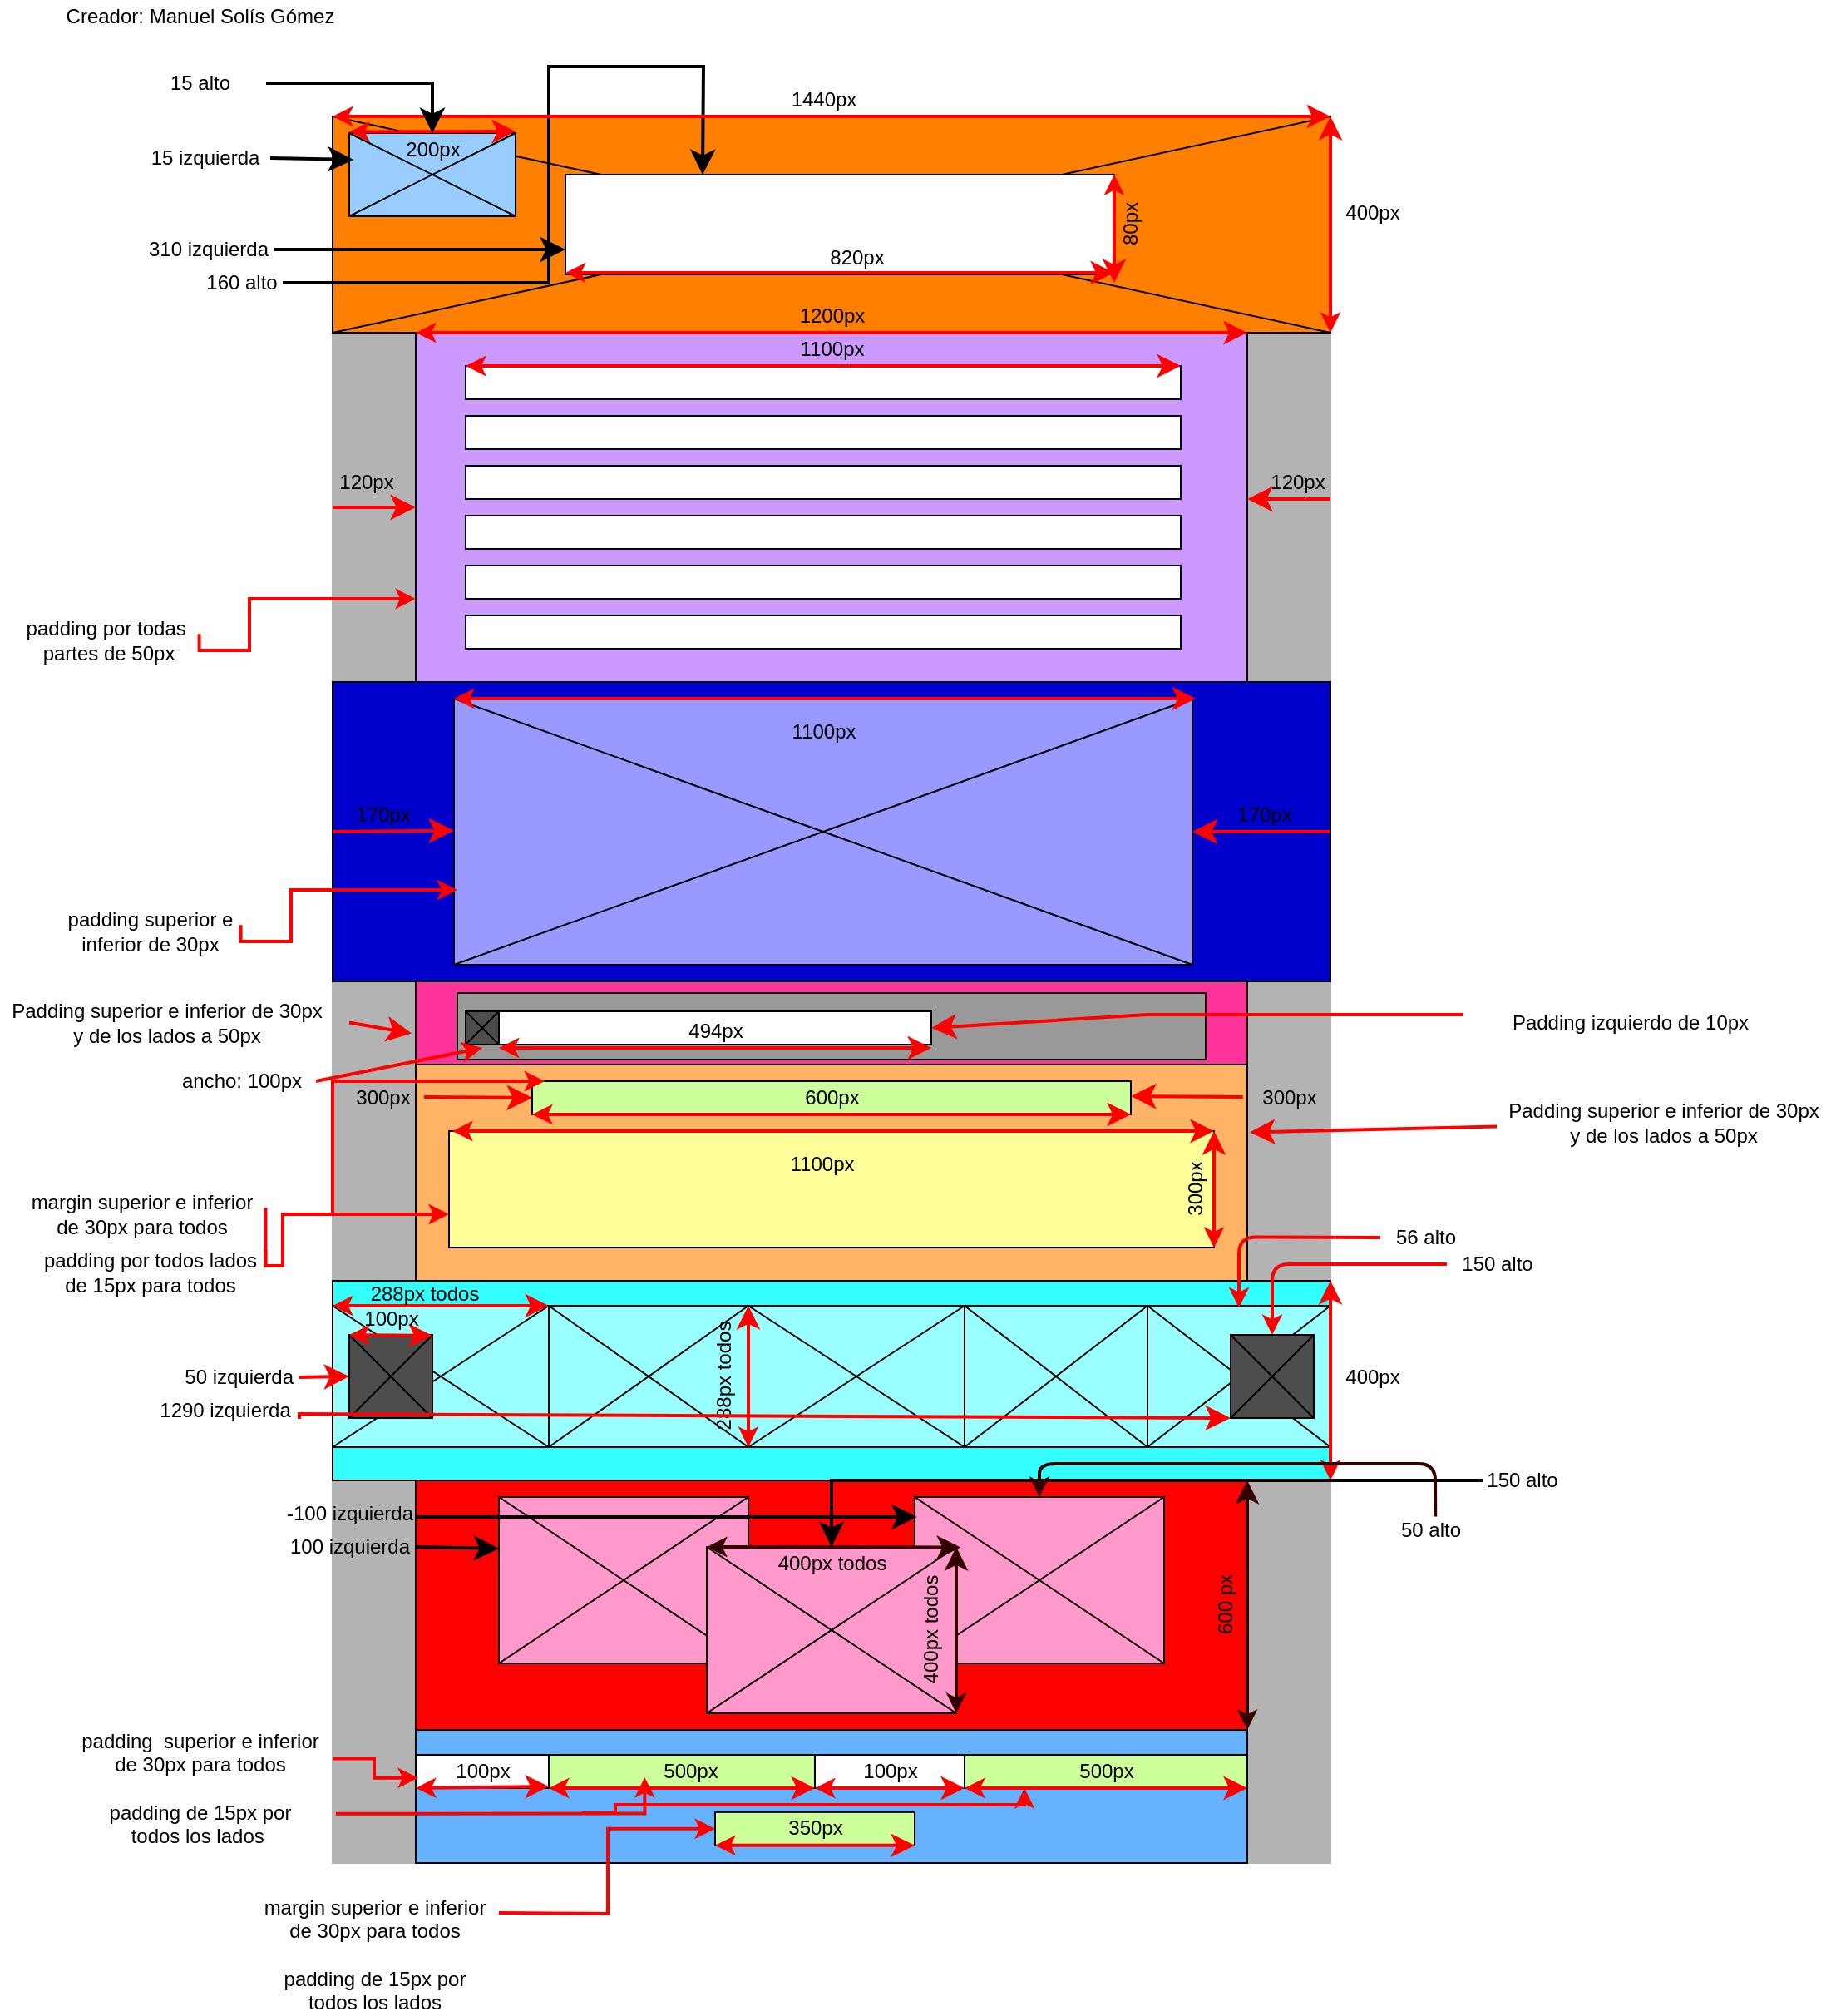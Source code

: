 <mxfile>
    <diagram id="HzTD8S2jFizd6N4z7d2w" name="Página-1">
        <mxGraphModel dx="845" dy="626" grid="1" gridSize="10" guides="1" tooltips="1" connect="1" arrows="1" fold="1" page="1" pageScale="1" pageWidth="827" pageHeight="1169" math="0" shadow="0">
            <root>
                <mxCell id="0"/>
                <mxCell id="1" parent="0"/>
                <mxCell id="hJbZo1aWGCKEWcaqYG83-1" value="" style="rounded=0;whiteSpace=wrap;html=1;strokeColor=#B3B3B3;fillColor=#B3B3B3;" parent="1" vertex="1">
                    <mxGeometry x="200" y="120" width="600" height="1050" as="geometry"/>
                </mxCell>
                <mxCell id="hJbZo1aWGCKEWcaqYG83-9" value="" style="rounded=0;whiteSpace=wrap;html=1;strokeColor=#000000;fillColor=#E6E6E6;" parent="1" vertex="1">
                    <mxGeometry x="250" y="250" width="500" height="390" as="geometry"/>
                </mxCell>
                <mxCell id="hJbZo1aWGCKEWcaqYG83-22" value="" style="rounded=0;whiteSpace=wrap;html=1;strokeColor=#000000;fillColor=#FF3399;gradientColor=none;" parent="1" vertex="1">
                    <mxGeometry x="250" y="640" width="500" height="530" as="geometry"/>
                </mxCell>
                <mxCell id="hJbZo1aWGCKEWcaqYG83-23" value="" style="rounded=0;whiteSpace=wrap;html=1;strokeColor=#000000;fillColor=#999999;gradientColor=none;" parent="1" vertex="1">
                    <mxGeometry x="275" y="647" width="450" height="40" as="geometry"/>
                </mxCell>
                <mxCell id="hJbZo1aWGCKEWcaqYG83-25" value="" style="rounded=0;whiteSpace=wrap;html=1;" parent="1" vertex="1">
                    <mxGeometry x="300" y="658" width="260" height="20" as="geometry"/>
                </mxCell>
                <mxCell id="hJbZo1aWGCKEWcaqYG83-35" value="" style="group" parent="1" vertex="1" connectable="0">
                    <mxGeometry x="200" y="120" width="600" height="130" as="geometry"/>
                </mxCell>
                <mxCell id="hJbZo1aWGCKEWcaqYG83-2" value="" style="rounded=0;whiteSpace=wrap;html=1;strokeColor=#000000;fillColor=#FF8000;" parent="hJbZo1aWGCKEWcaqYG83-35" vertex="1">
                    <mxGeometry width="600" height="130" as="geometry"/>
                </mxCell>
                <mxCell id="hJbZo1aWGCKEWcaqYG83-32" value="" style="endArrow=none;html=1;rounded=0;exitX=0;exitY=0;exitDx=0;exitDy=0;entryX=1;entryY=1;entryDx=0;entryDy=0;" parent="hJbZo1aWGCKEWcaqYG83-35" source="hJbZo1aWGCKEWcaqYG83-2" target="hJbZo1aWGCKEWcaqYG83-2" edge="1">
                    <mxGeometry width="50" height="50" relative="1" as="geometry">
                        <mxPoint x="20" y="20" as="sourcePoint"/>
                        <mxPoint x="120" y="70" as="targetPoint"/>
                    </mxGeometry>
                </mxCell>
                <mxCell id="hJbZo1aWGCKEWcaqYG83-34" value="" style="endArrow=none;html=1;rounded=0;exitX=0;exitY=1;exitDx=0;exitDy=0;entryX=1;entryY=0;entryDx=0;entryDy=0;" parent="hJbZo1aWGCKEWcaqYG83-35" source="hJbZo1aWGCKEWcaqYG83-2" target="hJbZo1aWGCKEWcaqYG83-2" edge="1">
                    <mxGeometry width="50" height="50" relative="1" as="geometry">
                        <mxPoint x="10" y="10" as="sourcePoint"/>
                        <mxPoint x="610" y="140" as="targetPoint"/>
                    </mxGeometry>
                </mxCell>
                <mxCell id="hJbZo1aWGCKEWcaqYG83-134" value="1200px" style="text;html=1;align=center;verticalAlign=middle;resizable=0;points=[];autosize=1;strokeColor=none;fillColor=none;" parent="hJbZo1aWGCKEWcaqYG83-35" vertex="1">
                    <mxGeometry x="275" y="110" width="50" height="20" as="geometry"/>
                </mxCell>
                <mxCell id="18" value="80px" style="text;html=1;align=center;verticalAlign=middle;resizable=0;points=[];autosize=1;strokeColor=none;rotation=-90;" parent="hJbZo1aWGCKEWcaqYG83-35" vertex="1">
                    <mxGeometry x="460" y="55" width="40" height="20" as="geometry"/>
                </mxCell>
                <mxCell id="19" value="" style="endArrow=classic;html=1;rounded=0;endSize=9;targetPerimeterSpacing=1;strokeColor=#000000;strokeWidth=2;entryX=0.25;entryY=0;entryDx=0;entryDy=0;" parent="hJbZo1aWGCKEWcaqYG83-35" target="hJbZo1aWGCKEWcaqYG83-4" edge="1">
                    <mxGeometry width="50" height="50" relative="1" as="geometry">
                        <mxPoint x="-30" y="100" as="sourcePoint"/>
                        <mxPoint x="145" y="100" as="targetPoint"/>
                        <Array as="points">
                            <mxPoint x="130" y="100"/>
                            <mxPoint x="130" y="-30"/>
                            <mxPoint x="223" y="-30"/>
                        </Array>
                    </mxGeometry>
                </mxCell>
                <mxCell id="hJbZo1aWGCKEWcaqYG83-4" value="" style="rounded=0;whiteSpace=wrap;html=1;" parent="1" vertex="1">
                    <mxGeometry x="340" y="155" width="330" height="60" as="geometry"/>
                </mxCell>
                <mxCell id="hJbZo1aWGCKEWcaqYG83-33" value="" style="group" parent="1" vertex="1" connectable="0">
                    <mxGeometry x="210" y="130" width="100" height="50" as="geometry"/>
                </mxCell>
                <mxCell id="hJbZo1aWGCKEWcaqYG83-3" value="" style="rounded=0;whiteSpace=wrap;html=1;strokeColor=#000000;fillColor=#99CCFF;" parent="hJbZo1aWGCKEWcaqYG83-33" vertex="1">
                    <mxGeometry width="100" height="50" as="geometry"/>
                </mxCell>
                <mxCell id="hJbZo1aWGCKEWcaqYG83-6" value="" style="endArrow=none;html=1;rounded=0;exitX=0;exitY=1;exitDx=0;exitDy=0;entryX=1;entryY=0;entryDx=0;entryDy=0;" parent="hJbZo1aWGCKEWcaqYG83-33" source="hJbZo1aWGCKEWcaqYG83-3" target="hJbZo1aWGCKEWcaqYG83-3" edge="1">
                    <mxGeometry width="50" height="50" relative="1" as="geometry">
                        <mxPoint x="20" y="50" as="sourcePoint"/>
                        <mxPoint x="70" as="targetPoint"/>
                    </mxGeometry>
                </mxCell>
                <mxCell id="hJbZo1aWGCKEWcaqYG83-7" value="" style="endArrow=none;html=1;rounded=0;exitX=0;exitY=0;exitDx=0;exitDy=0;entryX=1;entryY=1;entryDx=0;entryDy=0;" parent="hJbZo1aWGCKEWcaqYG83-33" source="hJbZo1aWGCKEWcaqYG83-3" target="hJbZo1aWGCKEWcaqYG83-3" edge="1">
                    <mxGeometry width="50" height="50" relative="1" as="geometry">
                        <mxPoint x="10" y="60" as="sourcePoint"/>
                        <mxPoint x="110" y="10" as="targetPoint"/>
                    </mxGeometry>
                </mxCell>
                <mxCell id="opukVP729gbeJaeNTls5-85" value="" style="endArrow=classic;startArrow=classic;html=1;rounded=0;endSize=8;strokeWidth=2;strokeColor=#FF0000;" parent="hJbZo1aWGCKEWcaqYG83-33" edge="1">
                    <mxGeometry width="50" height="50" relative="1" as="geometry">
                        <mxPoint y="-0.69" as="sourcePoint"/>
                        <mxPoint x="100" y="-1" as="targetPoint"/>
                    </mxGeometry>
                </mxCell>
                <mxCell id="opukVP729gbeJaeNTls5-86" value="200px" style="text;html=1;align=center;verticalAlign=middle;resizable=0;points=[];autosize=1;strokeColor=none;fillColor=none;" parent="hJbZo1aWGCKEWcaqYG83-33" vertex="1">
                    <mxGeometry x="25" width="50" height="20" as="geometry"/>
                </mxCell>
                <mxCell id="hJbZo1aWGCKEWcaqYG83-36" value="" style="group" parent="1" vertex="1" connectable="0">
                    <mxGeometry x="250" y="250" width="500" height="210" as="geometry"/>
                </mxCell>
                <mxCell id="hJbZo1aWGCKEWcaqYG83-15" value="" style="rounded=0;whiteSpace=wrap;html=1;strokeColor=#000000;fillColor=#CC99FF;" parent="hJbZo1aWGCKEWcaqYG83-36" vertex="1">
                    <mxGeometry width="500" height="210" as="geometry"/>
                </mxCell>
                <mxCell id="hJbZo1aWGCKEWcaqYG83-16" value="" style="rounded=0;whiteSpace=wrap;html=1;" parent="hJbZo1aWGCKEWcaqYG83-36" vertex="1">
                    <mxGeometry x="30" y="20" width="430" height="20" as="geometry"/>
                </mxCell>
                <mxCell id="hJbZo1aWGCKEWcaqYG83-17" value="" style="rounded=0;whiteSpace=wrap;html=1;" parent="hJbZo1aWGCKEWcaqYG83-36" vertex="1">
                    <mxGeometry x="30" y="50" width="430" height="20" as="geometry"/>
                </mxCell>
                <mxCell id="hJbZo1aWGCKEWcaqYG83-18" value="" style="rounded=0;whiteSpace=wrap;html=1;" parent="hJbZo1aWGCKEWcaqYG83-36" vertex="1">
                    <mxGeometry x="30" y="80" width="430" height="20" as="geometry"/>
                </mxCell>
                <mxCell id="hJbZo1aWGCKEWcaqYG83-19" value="" style="rounded=0;whiteSpace=wrap;html=1;" parent="hJbZo1aWGCKEWcaqYG83-36" vertex="1">
                    <mxGeometry x="30" y="110" width="430" height="20" as="geometry"/>
                </mxCell>
                <mxCell id="hJbZo1aWGCKEWcaqYG83-20" value="" style="rounded=0;whiteSpace=wrap;html=1;" parent="hJbZo1aWGCKEWcaqYG83-36" vertex="1">
                    <mxGeometry x="30" y="140" width="430" height="20" as="geometry"/>
                </mxCell>
                <mxCell id="hJbZo1aWGCKEWcaqYG83-21" value="" style="rounded=0;whiteSpace=wrap;html=1;" parent="hJbZo1aWGCKEWcaqYG83-36" vertex="1">
                    <mxGeometry x="30" y="170" width="430" height="20" as="geometry"/>
                </mxCell>
                <mxCell id="hJbZo1aWGCKEWcaqYG83-133" value="" style="endArrow=classic;startArrow=classic;html=1;rounded=0;endSize=8;strokeWidth=2;strokeColor=#FF0000;" parent="hJbZo1aWGCKEWcaqYG83-36" edge="1">
                    <mxGeometry width="50" height="50" relative="1" as="geometry">
                        <mxPoint as="sourcePoint"/>
                        <mxPoint x="500" as="targetPoint"/>
                    </mxGeometry>
                </mxCell>
                <mxCell id="hJbZo1aWGCKEWcaqYG83-140" value="1100px" style="text;html=1;align=center;verticalAlign=middle;resizable=0;points=[];autosize=1;strokeColor=none;fillColor=none;" parent="hJbZo1aWGCKEWcaqYG83-36" vertex="1">
                    <mxGeometry x="225" width="50" height="20" as="geometry"/>
                </mxCell>
                <mxCell id="hJbZo1aWGCKEWcaqYG83-42" value="" style="rounded=0;whiteSpace=wrap;html=1;strokeColor=#000000;fillColor=#FFB366;gradientColor=none;" parent="1" vertex="1">
                    <mxGeometry x="250" y="690" width="500" height="130" as="geometry"/>
                </mxCell>
                <mxCell id="hJbZo1aWGCKEWcaqYG83-29" value="" style="rounded=0;whiteSpace=wrap;html=1;strokeColor=#000000;fillColor=#FFFF99;gradientColor=none;" parent="1" vertex="1">
                    <mxGeometry x="270" y="730" width="460" height="70" as="geometry"/>
                </mxCell>
                <mxCell id="hJbZo1aWGCKEWcaqYG83-28" value="" style="rounded=0;whiteSpace=wrap;html=1;strokeColor=#000000;fillColor=#CCFF99;gradientColor=none;" parent="1" vertex="1">
                    <mxGeometry x="320" y="700" width="360" height="20" as="geometry"/>
                </mxCell>
                <mxCell id="hJbZo1aWGCKEWcaqYG83-43" value="" style="rounded=0;whiteSpace=wrap;html=1;strokeColor=#000000;fillColor=#33FFFF;gradientColor=none;" parent="1" vertex="1">
                    <mxGeometry x="200" y="820" width="600" height="120" as="geometry"/>
                </mxCell>
                <mxCell id="hJbZo1aWGCKEWcaqYG83-45" value="" style="group" parent="1" vertex="1" connectable="0">
                    <mxGeometry x="280" y="658" width="20" height="20" as="geometry"/>
                </mxCell>
                <mxCell id="hJbZo1aWGCKEWcaqYG83-24" value="" style="whiteSpace=wrap;html=1;aspect=fixed;strokeColor=#000000;fillColor=#4D4D4D;gradientColor=none;" parent="hJbZo1aWGCKEWcaqYG83-45" vertex="1">
                    <mxGeometry width="20" height="20" as="geometry"/>
                </mxCell>
                <mxCell id="hJbZo1aWGCKEWcaqYG83-26" value="" style="endArrow=none;html=1;rounded=0;entryX=0;entryY=0;entryDx=0;entryDy=0;exitX=0;exitY=1;exitDx=0;exitDy=0;" parent="hJbZo1aWGCKEWcaqYG83-45" source="hJbZo1aWGCKEWcaqYG83-24" target="hJbZo1aWGCKEWcaqYG83-25" edge="1">
                    <mxGeometry width="50" height="50" relative="1" as="geometry">
                        <mxPoint x="-10" y="50" as="sourcePoint"/>
                        <mxPoint x="40" as="targetPoint"/>
                    </mxGeometry>
                </mxCell>
                <mxCell id="hJbZo1aWGCKEWcaqYG83-27" value="" style="endArrow=none;html=1;rounded=0;entryX=0;entryY=1;entryDx=0;entryDy=0;exitX=0;exitY=0;exitDx=0;exitDy=0;" parent="hJbZo1aWGCKEWcaqYG83-45" source="hJbZo1aWGCKEWcaqYG83-24" target="hJbZo1aWGCKEWcaqYG83-25" edge="1">
                    <mxGeometry width="50" height="50" relative="1" as="geometry">
                        <mxPoint x="10" y="30" as="sourcePoint"/>
                        <mxPoint x="30.0" y="10" as="targetPoint"/>
                    </mxGeometry>
                </mxCell>
                <mxCell id="hJbZo1aWGCKEWcaqYG83-71" value="" style="group" parent="1" vertex="1" connectable="0">
                    <mxGeometry x="200" y="835" width="270" height="85" as="geometry"/>
                </mxCell>
                <mxCell id="hJbZo1aWGCKEWcaqYG83-66" value="" style="rounded=0;whiteSpace=wrap;html=1;strokeColor=#000000;fillColor=#99FFFF;gradientColor=none;" parent="hJbZo1aWGCKEWcaqYG83-71" vertex="1">
                    <mxGeometry width="130" height="85" as="geometry"/>
                </mxCell>
                <mxCell id="hJbZo1aWGCKEWcaqYG83-69" value="" style="endArrow=none;html=1;rounded=0;exitX=0;exitY=1;exitDx=0;exitDy=0;entryX=1;entryY=0;entryDx=0;entryDy=0;" parent="hJbZo1aWGCKEWcaqYG83-71" source="hJbZo1aWGCKEWcaqYG83-66" target="hJbZo1aWGCKEWcaqYG83-66" edge="1">
                    <mxGeometry width="50" height="50" relative="1" as="geometry">
                        <mxPoint x="30" y="75" as="sourcePoint"/>
                        <mxPoint x="80" y="25" as="targetPoint"/>
                    </mxGeometry>
                </mxCell>
                <mxCell id="hJbZo1aWGCKEWcaqYG83-70" value="" style="endArrow=none;html=1;rounded=0;exitX=0;exitY=0;exitDx=0;exitDy=0;entryX=1;entryY=1;entryDx=0;entryDy=0;" parent="hJbZo1aWGCKEWcaqYG83-71" source="hJbZo1aWGCKEWcaqYG83-66" target="hJbZo1aWGCKEWcaqYG83-66" edge="1">
                    <mxGeometry width="50" height="50" relative="1" as="geometry">
                        <mxPoint x="10" y="95" as="sourcePoint"/>
                        <mxPoint x="140" y="10" as="targetPoint"/>
                    </mxGeometry>
                </mxCell>
                <mxCell id="hJbZo1aWGCKEWcaqYG83-72" value="" style="group" parent="hJbZo1aWGCKEWcaqYG83-71" vertex="1" connectable="0">
                    <mxGeometry x="130" width="140" height="85" as="geometry"/>
                </mxCell>
                <mxCell id="hJbZo1aWGCKEWcaqYG83-73" value="" style="rounded=0;whiteSpace=wrap;html=1;strokeColor=#000000;fillColor=#99FFFF;gradientColor=none;" parent="hJbZo1aWGCKEWcaqYG83-72" vertex="1">
                    <mxGeometry width="120" height="85" as="geometry"/>
                </mxCell>
                <mxCell id="hJbZo1aWGCKEWcaqYG83-74" value="" style="endArrow=none;html=1;rounded=0;exitX=0;exitY=1;exitDx=0;exitDy=0;entryX=1;entryY=0;entryDx=0;entryDy=0;" parent="hJbZo1aWGCKEWcaqYG83-72" source="hJbZo1aWGCKEWcaqYG83-73" target="hJbZo1aWGCKEWcaqYG83-73" edge="1">
                    <mxGeometry width="50" height="50" relative="1" as="geometry">
                        <mxPoint x="27.692" y="75" as="sourcePoint"/>
                        <mxPoint x="73.846" y="25" as="targetPoint"/>
                    </mxGeometry>
                </mxCell>
                <mxCell id="hJbZo1aWGCKEWcaqYG83-75" value="" style="endArrow=none;html=1;rounded=0;exitX=0;exitY=0;exitDx=0;exitDy=0;entryX=1;entryY=1;entryDx=0;entryDy=0;" parent="hJbZo1aWGCKEWcaqYG83-72" source="hJbZo1aWGCKEWcaqYG83-73" target="hJbZo1aWGCKEWcaqYG83-73" edge="1">
                    <mxGeometry width="50" height="50" relative="1" as="geometry">
                        <mxPoint x="9.231" y="95" as="sourcePoint"/>
                        <mxPoint x="129.231" y="10" as="targetPoint"/>
                    </mxGeometry>
                </mxCell>
                <mxCell id="27" value="288px todos" style="text;html=1;align=center;verticalAlign=middle;resizable=0;points=[];autosize=1;strokeColor=none;fillColor=none;rotation=-90;" parent="hJbZo1aWGCKEWcaqYG83-72" vertex="1">
                    <mxGeometry x="65" y="32.5" width="80" height="20" as="geometry"/>
                </mxCell>
                <mxCell id="hJbZo1aWGCKEWcaqYG83-84" value="" style="group" parent="hJbZo1aWGCKEWcaqYG83-71" vertex="1" connectable="0">
                    <mxGeometry x="10" y="17.5" width="50" height="50" as="geometry"/>
                </mxCell>
                <mxCell id="hJbZo1aWGCKEWcaqYG83-85" value="" style="whiteSpace=wrap;html=1;aspect=fixed;strokeColor=#000000;fillColor=#4D4D4D;gradientColor=none;" parent="hJbZo1aWGCKEWcaqYG83-84" vertex="1">
                    <mxGeometry width="50" height="50" as="geometry"/>
                </mxCell>
                <mxCell id="hJbZo1aWGCKEWcaqYG83-86" value="" style="endArrow=none;html=1;rounded=0;" parent="hJbZo1aWGCKEWcaqYG83-84" edge="1">
                    <mxGeometry width="50" height="50" relative="1" as="geometry">
                        <mxPoint y="50" as="sourcePoint"/>
                        <mxPoint x="50" as="targetPoint"/>
                    </mxGeometry>
                </mxCell>
                <mxCell id="hJbZo1aWGCKEWcaqYG83-87" value="" style="endArrow=none;html=1;rounded=0;exitX=0;exitY=0;exitDx=0;exitDy=0;entryX=1;entryY=1;entryDx=0;entryDy=0;" parent="hJbZo1aWGCKEWcaqYG83-84" source="hJbZo1aWGCKEWcaqYG83-85" target="hJbZo1aWGCKEWcaqYG83-85" edge="1">
                    <mxGeometry width="50" height="50" relative="1" as="geometry">
                        <mxPoint x="10" y="60" as="sourcePoint"/>
                        <mxPoint x="60" y="10" as="targetPoint"/>
                    </mxGeometry>
                </mxCell>
                <mxCell id="opukVP729gbeJaeNTls5-36" value="" style="endArrow=classic;startArrow=classic;html=1;rounded=0;endSize=8;strokeWidth=2;strokeColor=#FF0000;" parent="hJbZo1aWGCKEWcaqYG83-71" edge="1">
                    <mxGeometry width="50" height="50" relative="1" as="geometry">
                        <mxPoint x="10" y="17.5" as="sourcePoint"/>
                        <mxPoint x="60" y="18" as="targetPoint"/>
                    </mxGeometry>
                </mxCell>
                <mxCell id="opukVP729gbeJaeNTls5-37" value="100px" style="text;html=1;align=center;verticalAlign=middle;resizable=0;points=[];autosize=1;strokeColor=none;fillColor=none;" parent="hJbZo1aWGCKEWcaqYG83-71" vertex="1">
                    <mxGeometry x="10" y="-2.5" width="50" height="20" as="geometry"/>
                </mxCell>
                <mxCell id="hJbZo1aWGCKEWcaqYG83-76" value="" style="group" parent="1" vertex="1" connectable="0">
                    <mxGeometry x="450" y="835" width="130" height="85" as="geometry"/>
                </mxCell>
                <mxCell id="hJbZo1aWGCKEWcaqYG83-77" value="" style="rounded=0;whiteSpace=wrap;html=1;strokeColor=#000000;fillColor=#99FFFF;gradientColor=none;" parent="hJbZo1aWGCKEWcaqYG83-76" vertex="1">
                    <mxGeometry width="130" height="85" as="geometry"/>
                </mxCell>
                <mxCell id="hJbZo1aWGCKEWcaqYG83-78" value="" style="endArrow=none;html=1;rounded=0;exitX=0;exitY=1;exitDx=0;exitDy=0;entryX=1;entryY=0;entryDx=0;entryDy=0;" parent="hJbZo1aWGCKEWcaqYG83-76" source="hJbZo1aWGCKEWcaqYG83-77" target="hJbZo1aWGCKEWcaqYG83-77" edge="1">
                    <mxGeometry width="50" height="50" relative="1" as="geometry">
                        <mxPoint x="30" y="75" as="sourcePoint"/>
                        <mxPoint x="80" y="25" as="targetPoint"/>
                    </mxGeometry>
                </mxCell>
                <mxCell id="hJbZo1aWGCKEWcaqYG83-79" value="" style="endArrow=none;html=1;rounded=0;exitX=0;exitY=0;exitDx=0;exitDy=0;entryX=1;entryY=1;entryDx=0;entryDy=0;" parent="hJbZo1aWGCKEWcaqYG83-76" source="hJbZo1aWGCKEWcaqYG83-77" target="hJbZo1aWGCKEWcaqYG83-77" edge="1">
                    <mxGeometry width="50" height="50" relative="1" as="geometry">
                        <mxPoint x="10" y="95" as="sourcePoint"/>
                        <mxPoint x="140.0" y="10" as="targetPoint"/>
                    </mxGeometry>
                </mxCell>
                <mxCell id="opukVP729gbeJaeNTls5-34" value="" style="endArrow=classic;startArrow=classic;html=1;rounded=0;endSize=8;strokeWidth=2;strokeColor=#FF0000;" parent="hJbZo1aWGCKEWcaqYG83-76" edge="1">
                    <mxGeometry width="50" height="50" relative="1" as="geometry">
                        <mxPoint x="-250" as="sourcePoint"/>
                        <mxPoint x="-120" as="targetPoint"/>
                    </mxGeometry>
                </mxCell>
                <mxCell id="hJbZo1aWGCKEWcaqYG83-80" value="" style="group" parent="1" vertex="1" connectable="0">
                    <mxGeometry x="580" y="835" width="220" height="85" as="geometry"/>
                </mxCell>
                <mxCell id="hJbZo1aWGCKEWcaqYG83-81" value="" style="rounded=0;whiteSpace=wrap;html=1;strokeColor=#000000;fillColor=#99FFFF;gradientColor=none;" parent="hJbZo1aWGCKEWcaqYG83-80" vertex="1">
                    <mxGeometry width="110" height="85" as="geometry"/>
                </mxCell>
                <mxCell id="hJbZo1aWGCKEWcaqYG83-82" value="" style="endArrow=none;html=1;rounded=0;exitX=0;exitY=1;exitDx=0;exitDy=0;entryX=1;entryY=0;entryDx=0;entryDy=0;" parent="hJbZo1aWGCKEWcaqYG83-80" source="hJbZo1aWGCKEWcaqYG83-81" target="hJbZo1aWGCKEWcaqYG83-81" edge="1">
                    <mxGeometry width="50" height="50" relative="1" as="geometry">
                        <mxPoint x="27.692" y="75" as="sourcePoint"/>
                        <mxPoint x="73.846" y="25" as="targetPoint"/>
                    </mxGeometry>
                </mxCell>
                <mxCell id="hJbZo1aWGCKEWcaqYG83-83" value="" style="endArrow=none;html=1;rounded=0;exitX=0;exitY=0;exitDx=0;exitDy=0;entryX=1;entryY=1;entryDx=0;entryDy=0;" parent="hJbZo1aWGCKEWcaqYG83-80" source="hJbZo1aWGCKEWcaqYG83-81" target="hJbZo1aWGCKEWcaqYG83-81" edge="1">
                    <mxGeometry width="50" height="50" relative="1" as="geometry">
                        <mxPoint x="9.231" y="95" as="sourcePoint"/>
                        <mxPoint x="129.231" y="10" as="targetPoint"/>
                    </mxGeometry>
                </mxCell>
                <mxCell id="hJbZo1aWGCKEWcaqYG83-95" value="" style="group" parent="hJbZo1aWGCKEWcaqYG83-80" vertex="1" connectable="0">
                    <mxGeometry x="110" width="110" height="85" as="geometry"/>
                </mxCell>
                <mxCell id="hJbZo1aWGCKEWcaqYG83-96" value="" style="rounded=0;whiteSpace=wrap;html=1;strokeColor=#000000;fillColor=#99FFFF;gradientColor=none;" parent="hJbZo1aWGCKEWcaqYG83-95" vertex="1">
                    <mxGeometry width="110" height="85" as="geometry"/>
                </mxCell>
                <mxCell id="hJbZo1aWGCKEWcaqYG83-97" value="" style="endArrow=none;html=1;rounded=0;exitX=0;exitY=1;exitDx=0;exitDy=0;entryX=1;entryY=0;entryDx=0;entryDy=0;" parent="hJbZo1aWGCKEWcaqYG83-95" source="hJbZo1aWGCKEWcaqYG83-96" target="hJbZo1aWGCKEWcaqYG83-96" edge="1">
                    <mxGeometry width="50" height="50" relative="1" as="geometry">
                        <mxPoint x="25.385" y="75" as="sourcePoint"/>
                        <mxPoint x="67.692" y="25" as="targetPoint"/>
                    </mxGeometry>
                </mxCell>
                <mxCell id="hJbZo1aWGCKEWcaqYG83-98" value="" style="endArrow=none;html=1;rounded=0;exitX=0;exitY=0;exitDx=0;exitDy=0;entryX=1;entryY=1;entryDx=0;entryDy=0;" parent="hJbZo1aWGCKEWcaqYG83-95" source="hJbZo1aWGCKEWcaqYG83-96" target="hJbZo1aWGCKEWcaqYG83-96" edge="1">
                    <mxGeometry width="50" height="50" relative="1" as="geometry">
                        <mxPoint x="8.462" y="95" as="sourcePoint"/>
                        <mxPoint x="118.462" y="10" as="targetPoint"/>
                    </mxGeometry>
                </mxCell>
                <mxCell id="hJbZo1aWGCKEWcaqYG83-103" value="" style="group" parent="hJbZo1aWGCKEWcaqYG83-95" vertex="1" connectable="0">
                    <mxGeometry x="50" y="17.5" width="50" height="50" as="geometry"/>
                </mxCell>
                <mxCell id="hJbZo1aWGCKEWcaqYG83-104" value="" style="whiteSpace=wrap;html=1;aspect=fixed;strokeColor=#000000;fillColor=#4D4D4D;gradientColor=none;" parent="hJbZo1aWGCKEWcaqYG83-103" vertex="1">
                    <mxGeometry width="50" height="50" as="geometry"/>
                </mxCell>
                <mxCell id="hJbZo1aWGCKEWcaqYG83-105" value="" style="endArrow=none;html=1;rounded=0;" parent="hJbZo1aWGCKEWcaqYG83-103" edge="1">
                    <mxGeometry width="50" height="50" relative="1" as="geometry">
                        <mxPoint y="50" as="sourcePoint"/>
                        <mxPoint x="50" as="targetPoint"/>
                    </mxGeometry>
                </mxCell>
                <mxCell id="hJbZo1aWGCKEWcaqYG83-106" value="" style="endArrow=none;html=1;rounded=0;exitX=0;exitY=0;exitDx=0;exitDy=0;entryX=1;entryY=1;entryDx=0;entryDy=0;" parent="hJbZo1aWGCKEWcaqYG83-103" source="hJbZo1aWGCKEWcaqYG83-104" target="hJbZo1aWGCKEWcaqYG83-104" edge="1">
                    <mxGeometry width="50" height="50" relative="1" as="geometry">
                        <mxPoint x="10" y="60" as="sourcePoint"/>
                        <mxPoint x="60" y="10" as="targetPoint"/>
                    </mxGeometry>
                </mxCell>
                <mxCell id="hJbZo1aWGCKEWcaqYG83-94" value="" style="rounded=0;whiteSpace=wrap;html=1;strokeColor=#000000;fillColor=#FF0000;gradientColor=none;" parent="1" vertex="1">
                    <mxGeometry x="250" y="940" width="500" height="150" as="geometry"/>
                </mxCell>
                <mxCell id="hJbZo1aWGCKEWcaqYG83-119" value="" style="group" parent="1" vertex="1" connectable="0">
                    <mxGeometry x="300" y="950" width="150" height="100" as="geometry"/>
                </mxCell>
                <mxCell id="hJbZo1aWGCKEWcaqYG83-110" value="" style="rounded=0;whiteSpace=wrap;html=1;strokeColor=#000000;fillColor=#FF99CC;gradientColor=none;" parent="hJbZo1aWGCKEWcaqYG83-119" vertex="1">
                    <mxGeometry width="150" height="100" as="geometry"/>
                </mxCell>
                <mxCell id="hJbZo1aWGCKEWcaqYG83-117" value="" style="endArrow=none;html=1;rounded=0;entryX=1;entryY=1;entryDx=0;entryDy=0;exitX=0;exitY=0;exitDx=0;exitDy=0;" parent="hJbZo1aWGCKEWcaqYG83-119" source="hJbZo1aWGCKEWcaqYG83-110" target="hJbZo1aWGCKEWcaqYG83-110" edge="1">
                    <mxGeometry width="50" height="50" relative="1" as="geometry">
                        <mxPoint x="260" y="10" as="sourcePoint"/>
                        <mxPoint x="410" y="110" as="targetPoint"/>
                    </mxGeometry>
                </mxCell>
                <mxCell id="hJbZo1aWGCKEWcaqYG83-118" value="" style="endArrow=none;html=1;rounded=0;entryX=1;entryY=0;entryDx=0;entryDy=0;exitX=0;exitY=1;exitDx=0;exitDy=0;" parent="hJbZo1aWGCKEWcaqYG83-119" source="hJbZo1aWGCKEWcaqYG83-110" target="hJbZo1aWGCKEWcaqYG83-110" edge="1">
                    <mxGeometry width="50" height="50" relative="1" as="geometry">
                        <mxPoint x="260" y="110" as="sourcePoint"/>
                        <mxPoint x="410" y="10" as="targetPoint"/>
                    </mxGeometry>
                </mxCell>
                <mxCell id="opukVP729gbeJaeNTls5-59" value="" style="endArrow=classic;html=1;rounded=0;endSize=9;targetPerimeterSpacing=1;strokeColor=#000000;strokeWidth=2;" parent="hJbZo1aWGCKEWcaqYG83-119" edge="1">
                    <mxGeometry width="50" height="50" relative="1" as="geometry">
                        <mxPoint x="-50" y="30" as="sourcePoint"/>
                        <mxPoint y="31" as="targetPoint"/>
                        <Array as="points">
                            <mxPoint x="-50" y="30"/>
                        </Array>
                    </mxGeometry>
                </mxCell>
                <mxCell id="hJbZo1aWGCKEWcaqYG83-120" value="" style="group" parent="1" vertex="1" connectable="0">
                    <mxGeometry x="550" y="950" width="150" height="100" as="geometry"/>
                </mxCell>
                <mxCell id="hJbZo1aWGCKEWcaqYG83-109" value="" style="rounded=0;whiteSpace=wrap;html=1;strokeColor=#000000;fillColor=#FF99CC;gradientColor=none;" parent="hJbZo1aWGCKEWcaqYG83-120" vertex="1">
                    <mxGeometry width="150" height="100" as="geometry"/>
                </mxCell>
                <mxCell id="hJbZo1aWGCKEWcaqYG83-114" value="" style="endArrow=none;html=1;rounded=0;entryX=1;entryY=0;entryDx=0;entryDy=0;exitX=0;exitY=1;exitDx=0;exitDy=0;" parent="hJbZo1aWGCKEWcaqYG83-120" source="hJbZo1aWGCKEWcaqYG83-109" edge="1">
                    <mxGeometry width="50" height="50" relative="1" as="geometry">
                        <mxPoint y="100" as="sourcePoint"/>
                        <mxPoint x="150" as="targetPoint"/>
                    </mxGeometry>
                </mxCell>
                <mxCell id="hJbZo1aWGCKEWcaqYG83-116" value="" style="endArrow=none;html=1;rounded=0;entryX=1;entryY=1;entryDx=0;entryDy=0;exitX=0;exitY=0;exitDx=0;exitDy=0;" parent="hJbZo1aWGCKEWcaqYG83-120" source="hJbZo1aWGCKEWcaqYG83-109" target="hJbZo1aWGCKEWcaqYG83-109" edge="1">
                    <mxGeometry width="50" height="50" relative="1" as="geometry">
                        <mxPoint x="-115" y="40" as="sourcePoint"/>
                        <mxPoint x="35" y="140" as="targetPoint"/>
                    </mxGeometry>
                </mxCell>
                <mxCell id="hJbZo1aWGCKEWcaqYG83-122" value="" style="group" parent="1" vertex="1" connectable="0">
                    <mxGeometry x="425" y="980" width="155" height="100" as="geometry"/>
                </mxCell>
                <mxCell id="hJbZo1aWGCKEWcaqYG83-108" value="" style="rounded=0;whiteSpace=wrap;html=1;strokeColor=#000000;fillColor=#FF99CC;gradientColor=none;" parent="hJbZo1aWGCKEWcaqYG83-122" vertex="1">
                    <mxGeometry width="150" height="100" as="geometry"/>
                </mxCell>
                <mxCell id="hJbZo1aWGCKEWcaqYG83-113" value="" style="endArrow=none;html=1;rounded=0;entryX=1;entryY=0;entryDx=0;entryDy=0;exitX=0;exitY=1;exitDx=0;exitDy=0;" parent="hJbZo1aWGCKEWcaqYG83-122" source="hJbZo1aWGCKEWcaqYG83-108" target="hJbZo1aWGCKEWcaqYG83-108" edge="1">
                    <mxGeometry width="50" height="50" relative="1" as="geometry">
                        <mxPoint x="55" y="90" as="sourcePoint"/>
                        <mxPoint x="105" y="40" as="targetPoint"/>
                    </mxGeometry>
                </mxCell>
                <mxCell id="hJbZo1aWGCKEWcaqYG83-115" value="" style="endArrow=none;html=1;rounded=0;entryX=1;entryY=1;entryDx=0;entryDy=0;exitX=0;exitY=0;exitDx=0;exitDy=0;" parent="hJbZo1aWGCKEWcaqYG83-122" source="hJbZo1aWGCKEWcaqYG83-108" target="hJbZo1aWGCKEWcaqYG83-108" edge="1">
                    <mxGeometry width="50" height="50" relative="1" as="geometry">
                        <mxPoint x="10" y="110" as="sourcePoint"/>
                        <mxPoint x="160" y="10" as="targetPoint"/>
                    </mxGeometry>
                </mxCell>
                <mxCell id="opukVP729gbeJaeNTls5-38" value="" style="endArrow=classic;startArrow=classic;html=1;rounded=0;endSize=8;strokeWidth=2;exitX=0;exitY=0;exitDx=0;exitDy=0;entryX=1.017;entryY=0.003;entryDx=0;entryDy=0;entryPerimeter=0;strokeColor=#330000;" parent="hJbZo1aWGCKEWcaqYG83-122" source="hJbZo1aWGCKEWcaqYG83-108" target="hJbZo1aWGCKEWcaqYG83-108" edge="1">
                    <mxGeometry width="50" height="50" relative="1" as="geometry">
                        <mxPoint x="10" y="7" as="sourcePoint"/>
                        <mxPoint x="145" as="targetPoint"/>
                    </mxGeometry>
                </mxCell>
                <mxCell id="opukVP729gbeJaeNTls5-39" value="400px todos" style="text;html=1;align=center;verticalAlign=middle;resizable=0;points=[];autosize=1;strokeColor=none;fillColor=none;" parent="hJbZo1aWGCKEWcaqYG83-122" vertex="1">
                    <mxGeometry x="35" width="80" height="20" as="geometry"/>
                </mxCell>
                <mxCell id="7" value="400px todos" style="text;html=1;align=center;verticalAlign=middle;resizable=0;points=[];autosize=1;strokeColor=none;fillColor=none;rotation=-90;" parent="hJbZo1aWGCKEWcaqYG83-122" vertex="1">
                    <mxGeometry x="95" y="40" width="80" height="20" as="geometry"/>
                </mxCell>
                <mxCell id="hJbZo1aWGCKEWcaqYG83-123" value="" style="rounded=0;whiteSpace=wrap;html=1;strokeColor=#000000;fillColor=#66B2FF;gradientColor=none;" parent="1" vertex="1">
                    <mxGeometry x="250" y="1090" width="500" height="80" as="geometry"/>
                </mxCell>
                <mxCell id="hJbZo1aWGCKEWcaqYG83-124" value="" style="rounded=0;whiteSpace=wrap;html=1;" parent="1" vertex="1">
                    <mxGeometry x="250" y="1105" width="80" height="20" as="geometry"/>
                </mxCell>
                <mxCell id="hJbZo1aWGCKEWcaqYG83-125" value="" style="rounded=0;whiteSpace=wrap;html=1;" parent="1" vertex="1">
                    <mxGeometry x="490" y="1105" width="90" height="20" as="geometry"/>
                </mxCell>
                <mxCell id="hJbZo1aWGCKEWcaqYG83-126" value="" style="rounded=0;whiteSpace=wrap;html=1;fillColor=#CCFF99;" parent="1" vertex="1">
                    <mxGeometry x="330" y="1105" width="160" height="20" as="geometry"/>
                </mxCell>
                <mxCell id="hJbZo1aWGCKEWcaqYG83-127" value="" style="rounded=0;whiteSpace=wrap;html=1;fillColor=#CCFF99;" parent="1" vertex="1">
                    <mxGeometry x="580" y="1105" width="170" height="20" as="geometry"/>
                </mxCell>
                <mxCell id="hJbZo1aWGCKEWcaqYG83-129" value="" style="rounded=0;whiteSpace=wrap;html=1;strokeColor=#000000;fillColor=#CCFF99;gradientColor=none;" parent="1" vertex="1">
                    <mxGeometry x="430" y="1139.43" width="120" height="20" as="geometry"/>
                </mxCell>
                <mxCell id="hJbZo1aWGCKEWcaqYG83-131" value="" style="endArrow=classic;startArrow=classic;html=1;rounded=0;entryX=1;entryY=0;entryDx=0;entryDy=0;endSize=8;strokeWidth=2;strokeColor=#FF0000;" parent="1" target="hJbZo1aWGCKEWcaqYG83-2" edge="1">
                    <mxGeometry width="50" height="50" relative="1" as="geometry">
                        <mxPoint x="200" y="120" as="sourcePoint"/>
                        <mxPoint x="250" y="70" as="targetPoint"/>
                    </mxGeometry>
                </mxCell>
                <mxCell id="hJbZo1aWGCKEWcaqYG83-132" value="1440px" style="text;html=1;align=center;verticalAlign=middle;resizable=0;points=[];autosize=1;strokeColor=none;fillColor=none;" parent="1" vertex="1">
                    <mxGeometry x="470" y="100" width="50" height="20" as="geometry"/>
                </mxCell>
                <mxCell id="hJbZo1aWGCKEWcaqYG83-135" value="" style="endArrow=classic;html=1;rounded=0;endSize=9;targetPerimeterSpacing=1;strokeColor=#FF0000;strokeWidth=2;entryX=0;entryY=0.5;entryDx=0;entryDy=0;" parent="1" target="hJbZo1aWGCKEWcaqYG83-15" edge="1">
                    <mxGeometry width="50" height="50" relative="1" as="geometry">
                        <mxPoint x="200" y="355" as="sourcePoint"/>
                        <mxPoint x="140" y="320" as="targetPoint"/>
                    </mxGeometry>
                </mxCell>
                <mxCell id="hJbZo1aWGCKEWcaqYG83-136" value="120px" style="text;html=1;align=center;verticalAlign=middle;resizable=0;points=[];autosize=1;strokeColor=none;fillColor=none;" parent="1" vertex="1">
                    <mxGeometry x="195" y="330" width="50" height="20" as="geometry"/>
                </mxCell>
                <mxCell id="hJbZo1aWGCKEWcaqYG83-137" value="" style="endArrow=classic;html=1;rounded=0;endSize=9;targetPerimeterSpacing=1;strokeColor=#FF0000;strokeWidth=2;" parent="1" edge="1">
                    <mxGeometry width="50" height="50" relative="1" as="geometry">
                        <mxPoint x="800" y="350" as="sourcePoint"/>
                        <mxPoint x="750" y="350" as="targetPoint"/>
                    </mxGeometry>
                </mxCell>
                <mxCell id="hJbZo1aWGCKEWcaqYG83-138" value="120px" style="text;html=1;align=center;verticalAlign=middle;resizable=0;points=[];autosize=1;strokeColor=none;fillColor=none;" parent="1" vertex="1">
                    <mxGeometry x="755" y="330" width="50" height="20" as="geometry"/>
                </mxCell>
                <mxCell id="hJbZo1aWGCKEWcaqYG83-139" value="" style="endArrow=classic;startArrow=classic;html=1;rounded=0;entryX=1;entryY=0;entryDx=0;entryDy=0;endSize=8;strokeWidth=2;strokeColor=#FF0000;" parent="1" target="hJbZo1aWGCKEWcaqYG83-16" edge="1">
                    <mxGeometry width="50" height="50" relative="1" as="geometry">
                        <mxPoint x="280" y="270" as="sourcePoint"/>
                        <mxPoint x="870" y="270" as="targetPoint"/>
                    </mxGeometry>
                </mxCell>
                <mxCell id="opukVP729gbeJaeNTls5-3" value="" style="group" parent="1" vertex="1" connectable="0">
                    <mxGeometry x="200" y="460" width="600" height="180" as="geometry"/>
                </mxCell>
                <mxCell id="hJbZo1aWGCKEWcaqYG83-11" value="" style="rounded=0;whiteSpace=wrap;html=1;strokeColor=#000000;fillColor=#0000CC;" parent="opukVP729gbeJaeNTls5-3" vertex="1">
                    <mxGeometry width="600" height="180" as="geometry"/>
                </mxCell>
                <mxCell id="hJbZo1aWGCKEWcaqYG83-37" value="" style="group" parent="opukVP729gbeJaeNTls5-3" vertex="1" connectable="0">
                    <mxGeometry x="73" y="10" width="444.0" height="160" as="geometry"/>
                </mxCell>
                <mxCell id="hJbZo1aWGCKEWcaqYG83-12" value="" style="rounded=0;whiteSpace=wrap;html=1;strokeColor=#000000;fillColor=#9999FF;" parent="hJbZo1aWGCKEWcaqYG83-37" vertex="1">
                    <mxGeometry width="444.0" height="160" as="geometry"/>
                </mxCell>
                <mxCell id="hJbZo1aWGCKEWcaqYG83-13" value="" style="endArrow=none;html=1;rounded=0;exitX=1;exitY=0;exitDx=0;exitDy=0;entryX=0;entryY=1;entryDx=0;entryDy=0;" parent="hJbZo1aWGCKEWcaqYG83-37" source="hJbZo1aWGCKEWcaqYG83-12" target="hJbZo1aWGCKEWcaqYG83-12" edge="1">
                    <mxGeometry width="50" height="50" relative="1" as="geometry">
                        <mxPoint x="162" y="130" as="sourcePoint"/>
                        <mxPoint x="282" y="80" as="targetPoint"/>
                    </mxGeometry>
                </mxCell>
                <mxCell id="hJbZo1aWGCKEWcaqYG83-14" value="" style="endArrow=none;html=1;rounded=0;exitX=0;exitY=0;exitDx=0;exitDy=0;entryX=1;entryY=1;entryDx=0;entryDy=0;" parent="hJbZo1aWGCKEWcaqYG83-37" source="hJbZo1aWGCKEWcaqYG83-12" target="hJbZo1aWGCKEWcaqYG83-12" edge="1">
                    <mxGeometry width="50" height="50" relative="1" as="geometry">
                        <mxPoint x="162" y="80" as="sourcePoint"/>
                        <mxPoint x="282" y="130" as="targetPoint"/>
                    </mxGeometry>
                </mxCell>
                <mxCell id="opukVP729gbeJaeNTls5-2" value="" style="endArrow=classic;startArrow=classic;html=1;rounded=0;endSize=8;strokeWidth=2;strokeColor=#FF0000;" parent="hJbZo1aWGCKEWcaqYG83-37" edge="1">
                    <mxGeometry width="50" height="50" relative="1" as="geometry">
                        <mxPoint as="sourcePoint"/>
                        <mxPoint x="446" as="targetPoint"/>
                    </mxGeometry>
                </mxCell>
                <mxCell id="opukVP729gbeJaeNTls5-4" value="1100px" style="text;html=1;align=center;verticalAlign=middle;resizable=0;points=[];autosize=1;strokeColor=none;fillColor=none;" parent="hJbZo1aWGCKEWcaqYG83-37" vertex="1">
                    <mxGeometry x="197" y="10" width="50" height="20" as="geometry"/>
                </mxCell>
                <mxCell id="opukVP729gbeJaeNTls5-7" value="" style="endArrow=classic;html=1;rounded=0;endSize=9;targetPerimeterSpacing=1;strokeColor=#FF0000;strokeWidth=2;entryX=1;entryY=0.5;entryDx=0;entryDy=0;exitX=0;exitY=0.5;exitDx=0;exitDy=0;" parent="hJbZo1aWGCKEWcaqYG83-37" source="hJbZo1aWGCKEWcaqYG83-11" edge="1">
                    <mxGeometry width="50" height="50" relative="1" as="geometry">
                        <mxPoint x="83" y="79.29" as="sourcePoint"/>
                        <mxPoint x="-2.274e-13" y="79.29" as="targetPoint"/>
                    </mxGeometry>
                </mxCell>
                <mxCell id="opukVP729gbeJaeNTls5-5" value="" style="endArrow=classic;html=1;rounded=0;endSize=9;targetPerimeterSpacing=1;strokeColor=#FF0000;strokeWidth=2;entryX=1;entryY=0.5;entryDx=0;entryDy=0;exitX=1;exitY=0.5;exitDx=0;exitDy=0;" parent="opukVP729gbeJaeNTls5-3" source="hJbZo1aWGCKEWcaqYG83-11" target="hJbZo1aWGCKEWcaqYG83-12" edge="1">
                    <mxGeometry width="50" height="50" relative="1" as="geometry">
                        <mxPoint x="560" y="-20" as="sourcePoint"/>
                        <mxPoint x="520" y="-20" as="targetPoint"/>
                    </mxGeometry>
                </mxCell>
                <mxCell id="opukVP729gbeJaeNTls5-6" value="170px" style="text;html=1;align=center;verticalAlign=middle;resizable=0;points=[];autosize=1;strokeColor=none;fillColor=none;" parent="opukVP729gbeJaeNTls5-3" vertex="1">
                    <mxGeometry x="535" y="70" width="50" height="20" as="geometry"/>
                </mxCell>
                <mxCell id="opukVP729gbeJaeNTls5-8" value="170px" style="text;html=1;align=center;verticalAlign=middle;resizable=0;points=[];autosize=1;strokeColor=none;fillColor=none;" parent="opukVP729gbeJaeNTls5-3" vertex="1">
                    <mxGeometry x="5" y="70" width="50" height="20" as="geometry"/>
                </mxCell>
                <mxCell id="opukVP729gbeJaeNTls5-14" value="Padding superior e inferior de 30px&lt;br&gt;y de los lados a 50px" style="text;html=1;align=center;verticalAlign=middle;resizable=0;points=[];autosize=1;strokeColor=none;fillColor=none;" parent="1" vertex="1">
                    <mxGeometry y="650" width="200" height="30" as="geometry"/>
                </mxCell>
                <mxCell id="opukVP729gbeJaeNTls5-15" value="" style="endArrow=classic;html=1;rounded=0;endSize=9;targetPerimeterSpacing=1;strokeColor=#FF0000;strokeWidth=2;exitX=1.05;exitY=0.493;exitDx=0;exitDy=0;exitPerimeter=0;entryX=-0.005;entryY=0.059;entryDx=0;entryDy=0;entryPerimeter=0;" parent="1" source="opukVP729gbeJaeNTls5-14" target="hJbZo1aWGCKEWcaqYG83-22" edge="1">
                    <mxGeometry width="50" height="50" relative="1" as="geometry">
                        <mxPoint x="760" y="689" as="sourcePoint"/>
                        <mxPoint x="270" y="680" as="targetPoint"/>
                    </mxGeometry>
                </mxCell>
                <mxCell id="opukVP729gbeJaeNTls5-16" value="" style="endArrow=classic;startArrow=classic;html=1;rounded=0;endSize=8;strokeWidth=2;strokeColor=#FF0000;" parent="1" edge="1">
                    <mxGeometry width="50" height="50" relative="1" as="geometry">
                        <mxPoint x="300" y="680" as="sourcePoint"/>
                        <mxPoint x="560" y="680" as="targetPoint"/>
                    </mxGeometry>
                </mxCell>
                <mxCell id="opukVP729gbeJaeNTls5-18" value="494px" style="text;html=1;align=center;verticalAlign=middle;resizable=0;points=[];autosize=1;strokeColor=none;fillColor=none;" parent="1" vertex="1">
                    <mxGeometry x="405" y="660" width="50" height="20" as="geometry"/>
                </mxCell>
                <mxCell id="opukVP729gbeJaeNTls5-20" value="" style="endArrow=classic;html=1;rounded=0;strokeColor=#FF0000;strokeWidth=2;" parent="1" edge="1">
                    <mxGeometry width="50" height="50" relative="1" as="geometry">
                        <mxPoint x="190" y="700" as="sourcePoint"/>
                        <mxPoint x="290" y="680" as="targetPoint"/>
                    </mxGeometry>
                </mxCell>
                <mxCell id="opukVP729gbeJaeNTls5-21" value="ancho: 100px" style="text;html=1;align=center;verticalAlign=middle;resizable=0;points=[];autosize=1;strokeColor=none;fillColor=none;" parent="1" vertex="1">
                    <mxGeometry x="100" y="690" width="90" height="20" as="geometry"/>
                </mxCell>
                <mxCell id="opukVP729gbeJaeNTls5-22" value="" style="endArrow=classic;startArrow=classic;html=1;rounded=0;endSize=8;strokeWidth=2;strokeColor=#FF0000;entryX=1;entryY=1;entryDx=0;entryDy=0;" parent="1" target="hJbZo1aWGCKEWcaqYG83-28" edge="1">
                    <mxGeometry width="50" height="50" relative="1" as="geometry">
                        <mxPoint x="320" y="720" as="sourcePoint"/>
                        <mxPoint x="580" y="720" as="targetPoint"/>
                    </mxGeometry>
                </mxCell>
                <mxCell id="opukVP729gbeJaeNTls5-23" value="600px" style="text;html=1;align=center;verticalAlign=middle;resizable=0;points=[];autosize=1;strokeColor=none;fillColor=none;" parent="1" vertex="1">
                    <mxGeometry x="475" y="700" width="50" height="20" as="geometry"/>
                </mxCell>
                <mxCell id="opukVP729gbeJaeNTls5-24" value="" style="endArrow=classic;startArrow=classic;html=1;rounded=0;endSize=8;strokeWidth=2;strokeColor=#FF0000;entryX=1;entryY=0;entryDx=0;entryDy=0;" parent="1" target="hJbZo1aWGCKEWcaqYG83-29" edge="1">
                    <mxGeometry width="50" height="50" relative="1" as="geometry">
                        <mxPoint x="272" y="730" as="sourcePoint"/>
                        <mxPoint x="718" y="730" as="targetPoint"/>
                    </mxGeometry>
                </mxCell>
                <mxCell id="opukVP729gbeJaeNTls5-25" value="1100px" style="text;html=1;align=center;verticalAlign=middle;resizable=0;points=[];autosize=1;strokeColor=none;fillColor=none;" parent="1" vertex="1">
                    <mxGeometry x="469" y="740" width="50" height="20" as="geometry"/>
                </mxCell>
                <mxCell id="opukVP729gbeJaeNTls5-26" value="" style="endArrow=classic;html=1;rounded=0;endSize=9;targetPerimeterSpacing=1;strokeColor=#FF0000;strokeWidth=2;entryX=1;entryY=0.5;entryDx=0;entryDy=0;exitX=-0.052;exitY=0.476;exitDx=0;exitDy=0;exitPerimeter=0;" parent="1" source="opukVP729gbeJaeNTls5-27" edge="1">
                    <mxGeometry width="50" height="50" relative="1" as="geometry">
                        <mxPoint x="710" y="709" as="sourcePoint"/>
                        <mxPoint x="680.0" y="709" as="targetPoint"/>
                    </mxGeometry>
                </mxCell>
                <mxCell id="opukVP729gbeJaeNTls5-27" value="300px" style="text;html=1;align=center;verticalAlign=middle;resizable=0;points=[];autosize=1;strokeColor=none;fillColor=none;" parent="1" vertex="1">
                    <mxGeometry x="750" y="700" width="50" height="20" as="geometry"/>
                </mxCell>
                <mxCell id="opukVP729gbeJaeNTls5-30" value="" style="endArrow=classic;html=1;rounded=0;endSize=9;targetPerimeterSpacing=1;strokeColor=#FF0000;strokeWidth=2;entryX=0;entryY=0.5;entryDx=0;entryDy=0;exitX=0.998;exitY=0.476;exitDx=0;exitDy=0;exitPerimeter=0;" parent="1" source="opukVP729gbeJaeNTls5-31" target="hJbZo1aWGCKEWcaqYG83-28" edge="1">
                    <mxGeometry width="50" height="50" relative="1" as="geometry">
                        <mxPoint x="170" y="709" as="sourcePoint"/>
                        <mxPoint x="140.0" y="709" as="targetPoint"/>
                    </mxGeometry>
                </mxCell>
                <mxCell id="opukVP729gbeJaeNTls5-31" value="300px" style="text;html=1;align=center;verticalAlign=middle;resizable=0;points=[];autosize=1;strokeColor=none;fillColor=none;" parent="1" vertex="1">
                    <mxGeometry x="205" y="700" width="50" height="20" as="geometry"/>
                </mxCell>
                <mxCell id="opukVP729gbeJaeNTls5-35" value="288px todos" style="text;html=1;align=center;verticalAlign=middle;resizable=0;points=[];autosize=1;strokeColor=none;fillColor=none;" parent="1" vertex="1">
                    <mxGeometry x="215" y="818" width="80" height="20" as="geometry"/>
                </mxCell>
                <mxCell id="opukVP729gbeJaeNTls5-40" value="" style="endArrow=classic;startArrow=classic;html=1;rounded=0;endSize=8;strokeWidth=2;strokeColor=#FF0000;exitX=0;exitY=1;exitDx=0;exitDy=0;" parent="1" source="hJbZo1aWGCKEWcaqYG83-124" edge="1">
                    <mxGeometry width="50" height="50" relative="1" as="geometry">
                        <mxPoint x="260" y="1124" as="sourcePoint"/>
                        <mxPoint x="330" y="1124" as="targetPoint"/>
                    </mxGeometry>
                </mxCell>
                <mxCell id="opukVP729gbeJaeNTls5-41" value="100px" style="text;html=1;align=center;verticalAlign=middle;resizable=0;points=[];autosize=1;strokeColor=none;fillColor=none;" parent="1" vertex="1">
                    <mxGeometry x="265" y="1105" width="50" height="20" as="geometry"/>
                </mxCell>
                <mxCell id="opukVP729gbeJaeNTls5-42" value="" style="endArrow=classic;startArrow=classic;html=1;rounded=0;endSize=8;strokeWidth=2;strokeColor=#FF0000;entryX=1;entryY=1;entryDx=0;entryDy=0;exitX=0;exitY=1;exitDx=0;exitDy=0;" parent="1" source="hJbZo1aWGCKEWcaqYG83-125" target="hJbZo1aWGCKEWcaqYG83-125" edge="1">
                    <mxGeometry width="50" height="50" relative="1" as="geometry">
                        <mxPoint x="500" y="1124" as="sourcePoint"/>
                        <mxPoint x="571" y="1124" as="targetPoint"/>
                    </mxGeometry>
                </mxCell>
                <mxCell id="opukVP729gbeJaeNTls5-43" value="100px" style="text;html=1;align=center;verticalAlign=middle;resizable=0;points=[];autosize=1;strokeColor=none;fillColor=none;" parent="1" vertex="1">
                    <mxGeometry x="510" y="1105" width="50" height="20" as="geometry"/>
                </mxCell>
                <mxCell id="opukVP729gbeJaeNTls5-44" value="" style="endArrow=classic;startArrow=classic;html=1;rounded=0;endSize=8;strokeWidth=2;strokeColor=#FF0000;entryX=1;entryY=1;entryDx=0;entryDy=0;exitX=0;exitY=1;exitDx=0;exitDy=0;" parent="1" source="hJbZo1aWGCKEWcaqYG83-126" target="hJbZo1aWGCKEWcaqYG83-126" edge="1">
                    <mxGeometry width="50" height="50" relative="1" as="geometry">
                        <mxPoint x="340" y="1124" as="sourcePoint"/>
                        <mxPoint x="420" y="1125" as="targetPoint"/>
                    </mxGeometry>
                </mxCell>
                <mxCell id="opukVP729gbeJaeNTls5-45" value="500px" style="text;html=1;align=center;verticalAlign=middle;resizable=0;points=[];autosize=1;strokeColor=none;fillColor=none;" parent="1" vertex="1">
                    <mxGeometry x="390" y="1105" width="50" height="20" as="geometry"/>
                </mxCell>
                <mxCell id="opukVP729gbeJaeNTls5-46" value="" style="endArrow=classic;startArrow=classic;html=1;rounded=0;endSize=8;strokeWidth=2;strokeColor=#FF0000;entryX=1;entryY=1;entryDx=0;entryDy=0;exitX=0;exitY=1;exitDx=0;exitDy=0;" parent="1" source="hJbZo1aWGCKEWcaqYG83-127" target="hJbZo1aWGCKEWcaqYG83-127" edge="1">
                    <mxGeometry width="50" height="50" relative="1" as="geometry">
                        <mxPoint x="590" y="1124" as="sourcePoint"/>
                        <mxPoint x="740" y="1125" as="targetPoint"/>
                    </mxGeometry>
                </mxCell>
                <mxCell id="opukVP729gbeJaeNTls5-47" value="500px" style="text;html=1;align=center;verticalAlign=middle;resizable=0;points=[];autosize=1;strokeColor=none;fillColor=none;" parent="1" vertex="1">
                    <mxGeometry x="640" y="1105" width="50" height="20" as="geometry"/>
                </mxCell>
                <mxCell id="opukVP729gbeJaeNTls5-48" value="" style="endArrow=classic;startArrow=classic;html=1;rounded=0;endSize=8;strokeWidth=2;strokeColor=#FF0000;entryX=1;entryY=1;entryDx=0;entryDy=0;exitX=0;exitY=1;exitDx=0;exitDy=0;" parent="1" source="hJbZo1aWGCKEWcaqYG83-129" target="hJbZo1aWGCKEWcaqYG83-129" edge="1">
                    <mxGeometry width="50" height="50" relative="1" as="geometry">
                        <mxPoint x="430" y="1149.43" as="sourcePoint"/>
                        <mxPoint x="580" y="1150.43" as="targetPoint"/>
                    </mxGeometry>
                </mxCell>
                <mxCell id="opukVP729gbeJaeNTls5-49" value="350px" style="text;html=1;align=center;verticalAlign=middle;resizable=0;points=[];autosize=1;strokeColor=none;fillColor=none;" parent="1" vertex="1">
                    <mxGeometry x="465" y="1139.43" width="50" height="20" as="geometry"/>
                </mxCell>
                <mxCell id="opukVP729gbeJaeNTls5-50" value="820px" style="text;html=1;align=center;verticalAlign=middle;resizable=0;points=[];autosize=1;strokeColor=none;fillColor=none;" parent="1" vertex="1">
                    <mxGeometry x="490" y="195" width="50" height="20" as="geometry"/>
                </mxCell>
                <mxCell id="opukVP729gbeJaeNTls5-51" value="" style="endArrow=classic;startArrow=classic;html=1;rounded=0;endSize=8;strokeWidth=2;strokeColor=#FF0000;" parent="1" edge="1">
                    <mxGeometry width="50" height="50" relative="1" as="geometry">
                        <mxPoint x="340" y="214" as="sourcePoint"/>
                        <mxPoint x="670" y="214" as="targetPoint"/>
                    </mxGeometry>
                </mxCell>
                <mxCell id="opukVP729gbeJaeNTls5-55" value="" style="endArrow=classic;html=1;rounded=0;endSize=9;targetPerimeterSpacing=1;strokeColor=#FF0000;strokeWidth=2;entryX=0;entryY=0.5;entryDx=0;entryDy=0;" parent="1" target="hJbZo1aWGCKEWcaqYG83-85" edge="1">
                    <mxGeometry width="50" height="50" relative="1" as="geometry">
                        <mxPoint x="180" y="878" as="sourcePoint"/>
                        <mxPoint x="280" y="765.83" as="targetPoint"/>
                        <Array as="points">
                            <mxPoint x="180" y="878"/>
                        </Array>
                    </mxGeometry>
                </mxCell>
                <mxCell id="opukVP729gbeJaeNTls5-56" value="50 izquierda&amp;nbsp;" style="text;html=1;align=center;verticalAlign=middle;resizable=0;points=[];autosize=1;strokeColor=none;fillColor=none;" parent="1" vertex="1">
                    <mxGeometry x="105" y="867.5" width="80" height="20" as="geometry"/>
                </mxCell>
                <mxCell id="opukVP729gbeJaeNTls5-60" value="100 izquierda" style="text;html=1;align=center;verticalAlign=middle;resizable=0;points=[];autosize=1;strokeColor=none;fillColor=none;" parent="1" vertex="1">
                    <mxGeometry x="165" y="970" width="90" height="20" as="geometry"/>
                </mxCell>
                <mxCell id="opukVP729gbeJaeNTls5-61" value="-100 izquierda" style="text;html=1;align=center;verticalAlign=middle;resizable=0;points=[];autosize=1;strokeColor=none;fillColor=none;" parent="1" vertex="1">
                    <mxGeometry x="165" y="950" width="90" height="20" as="geometry"/>
                </mxCell>
                <mxCell id="opukVP729gbeJaeNTls5-62" value="" style="endArrow=classic;html=1;rounded=0;endSize=9;targetPerimeterSpacing=1;strokeColor=#000000;strokeWidth=2;entryX=0.009;entryY=0.12;entryDx=0;entryDy=0;entryPerimeter=0;" parent="1" target="hJbZo1aWGCKEWcaqYG83-109" edge="1">
                    <mxGeometry width="50" height="50" relative="1" as="geometry">
                        <mxPoint x="250" y="962" as="sourcePoint"/>
                        <mxPoint x="310" y="991" as="targetPoint"/>
                        <Array as="points">
                            <mxPoint x="250" y="962"/>
                        </Array>
                    </mxGeometry>
                </mxCell>
                <mxCell id="opukVP729gbeJaeNTls5-63" value="1290 izquierda" style="text;html=1;align=center;verticalAlign=middle;resizable=0;points=[];autosize=1;strokeColor=none;fillColor=none;" parent="1" vertex="1">
                    <mxGeometry x="90" y="887.5" width="90" height="20" as="geometry"/>
                </mxCell>
                <mxCell id="opukVP729gbeJaeNTls5-64" value="" style="endArrow=classic;html=1;rounded=0;endSize=9;targetPerimeterSpacing=1;strokeColor=#FF0000;strokeWidth=2;entryX=0;entryY=1;entryDx=0;entryDy=0;" parent="1" target="hJbZo1aWGCKEWcaqYG83-104" edge="1">
                    <mxGeometry width="50" height="50" relative="1" as="geometry">
                        <mxPoint x="180" y="903" as="sourcePoint"/>
                        <mxPoint x="220" y="887.5" as="targetPoint"/>
                        <Array as="points">
                            <mxPoint x="180" y="900"/>
                        </Array>
                    </mxGeometry>
                </mxCell>
                <mxCell id="opukVP729gbeJaeNTls5-68" style="edgeStyle=orthogonalEdgeStyle;rounded=0;orthogonalLoop=1;jettySize=auto;html=1;entryX=0.003;entryY=0.361;entryDx=0;entryDy=0;entryPerimeter=0;strokeColor=#FF0000;strokeWidth=2;exitX=1;exitY=0.246;exitDx=0;exitDy=0;exitPerimeter=0;" parent="1" source="opukVP729gbeJaeNTls5-67" target="hJbZo1aWGCKEWcaqYG83-123" edge="1">
                    <mxGeometry relative="1" as="geometry"/>
                </mxCell>
                <mxCell id="opukVP729gbeJaeNTls5-67" value="padding&amp;nbsp; superior e inferior&lt;br&gt;de 30px para todos&lt;br&gt;&lt;br&gt;padding de 15px por&lt;br&gt;todos los lados&amp;nbsp;" style="text;html=1;align=center;verticalAlign=middle;resizable=0;points=[];autosize=1;strokeColor=none;fillColor=none;" parent="1" vertex="1">
                    <mxGeometry x="40" y="1090" width="160" height="70" as="geometry"/>
                </mxCell>
                <mxCell id="opukVP729gbeJaeNTls5-69" style="edgeStyle=orthogonalEdgeStyle;rounded=0;orthogonalLoop=1;jettySize=auto;html=1;entryX=0;entryY=0.5;entryDx=0;entryDy=0;strokeColor=#FF0000;strokeWidth=2;" parent="1" target="hJbZo1aWGCKEWcaqYG83-129" edge="1">
                    <mxGeometry relative="1" as="geometry">
                        <mxPoint x="300" y="1200" as="sourcePoint"/>
                        <mxPoint x="330.0" y="1200" as="targetPoint"/>
                    </mxGeometry>
                </mxCell>
                <mxCell id="opukVP729gbeJaeNTls5-70" value="margin superior e inferior&lt;br&gt;de 30px para todos&lt;br&gt;&lt;br&gt;padding de 15px por&lt;br&gt;todos los lados" style="text;html=1;align=center;verticalAlign=middle;resizable=0;points=[];autosize=1;strokeColor=none;fillColor=none;" parent="1" vertex="1">
                    <mxGeometry x="150" y="1190" width="150" height="70" as="geometry"/>
                </mxCell>
                <mxCell id="opukVP729gbeJaeNTls5-72" value="" style="endArrow=classic;startArrow=classic;html=1;rounded=0;endSize=8;strokeWidth=2;strokeColor=#330000;exitX=0;exitY=0;exitDx=0;exitDy=0;entryX=1;entryY=0;entryDx=0;entryDy=0;" parent="1" target="hJbZo1aWGCKEWcaqYG83-94" edge="1">
                    <mxGeometry width="50" height="50" relative="1" as="geometry">
                        <mxPoint x="750" y="1090" as="sourcePoint"/>
                        <mxPoint x="902.55" y="1090.3" as="targetPoint"/>
                    </mxGeometry>
                </mxCell>
                <mxCell id="opukVP729gbeJaeNTls5-73" value="600 px" style="text;html=1;align=center;verticalAlign=middle;resizable=0;points=[];autosize=1;strokeColor=none;fillColor=none;rotation=-90;" parent="1" vertex="1">
                    <mxGeometry x="712" y="1005" width="50" height="20" as="geometry"/>
                </mxCell>
                <mxCell id="opukVP729gbeJaeNTls5-76" style="edgeStyle=orthogonalEdgeStyle;rounded=0;orthogonalLoop=1;jettySize=auto;html=1;strokeColor=#FF0000;strokeWidth=2;exitX=0.998;exitY=0.37;exitDx=0;exitDy=0;exitPerimeter=0;" parent="1" source="opukVP729gbeJaeNTls5-77" edge="1">
                    <mxGeometry relative="1" as="geometry">
                        <mxPoint x="70" y="811" as="sourcePoint"/>
                        <mxPoint x="270" y="780" as="targetPoint"/>
                        <Array as="points">
                            <mxPoint x="160" y="811"/>
                            <mxPoint x="170" y="811"/>
                            <mxPoint x="170" y="780"/>
                            <mxPoint x="270" y="780"/>
                        </Array>
                    </mxGeometry>
                </mxCell>
                <mxCell id="opukVP729gbeJaeNTls5-77" value="margin superior e inferior&lt;br&gt;de 30px para todos" style="text;html=1;align=center;verticalAlign=middle;resizable=0;points=[];autosize=1;strokeColor=none;fillColor=none;" parent="1" vertex="1">
                    <mxGeometry x="10" y="765" width="150" height="30" as="geometry"/>
                </mxCell>
                <mxCell id="opukVP729gbeJaeNTls5-78" style="edgeStyle=orthogonalEdgeStyle;rounded=0;orthogonalLoop=1;jettySize=auto;html=1;strokeColor=#FF0000;strokeWidth=2;exitX=0.998;exitY=0.37;exitDx=0;exitDy=0;exitPerimeter=0;entryX=0.021;entryY=-0.001;entryDx=0;entryDy=0;entryPerimeter=0;" parent="1" target="hJbZo1aWGCKEWcaqYG83-28" edge="1">
                    <mxGeometry relative="1" as="geometry">
                        <mxPoint x="159.7" y="801.1" as="sourcePoint"/>
                        <mxPoint x="270" y="780" as="targetPoint"/>
                        <Array as="points">
                            <mxPoint x="160" y="811"/>
                            <mxPoint x="170" y="811"/>
                            <mxPoint x="170" y="780"/>
                            <mxPoint x="200" y="780"/>
                            <mxPoint x="200" y="700"/>
                        </Array>
                    </mxGeometry>
                </mxCell>
                <mxCell id="opukVP729gbeJaeNTls5-81" style="edgeStyle=orthogonalEdgeStyle;rounded=0;orthogonalLoop=1;jettySize=auto;html=1;strokeColor=#FF0000;strokeWidth=2;exitX=0.998;exitY=0.37;exitDx=0;exitDy=0;exitPerimeter=0;" parent="1" source="opukVP729gbeJaeNTls5-82" edge="1">
                    <mxGeometry relative="1" as="geometry">
                        <mxPoint x="75" y="616" as="sourcePoint"/>
                        <mxPoint x="275" y="585" as="targetPoint"/>
                        <Array as="points">
                            <mxPoint x="165" y="616"/>
                            <mxPoint x="175" y="616"/>
                            <mxPoint x="175" y="585"/>
                            <mxPoint x="275" y="585"/>
                        </Array>
                    </mxGeometry>
                </mxCell>
                <mxCell id="opukVP729gbeJaeNTls5-82" value="padding superior e &lt;br&gt;inferior de 30px" style="text;html=1;align=center;verticalAlign=middle;resizable=0;points=[];autosize=1;strokeColor=none;fillColor=none;" parent="1" vertex="1">
                    <mxGeometry x="35" y="595" width="110" height="30" as="geometry"/>
                </mxCell>
                <mxCell id="opukVP729gbeJaeNTls5-83" style="edgeStyle=orthogonalEdgeStyle;rounded=0;orthogonalLoop=1;jettySize=auto;html=1;strokeColor=#FF0000;strokeWidth=2;exitX=0.998;exitY=0.37;exitDx=0;exitDy=0;exitPerimeter=0;" parent="1" source="opukVP729gbeJaeNTls5-84" edge="1">
                    <mxGeometry relative="1" as="geometry">
                        <mxPoint x="50" y="441" as="sourcePoint"/>
                        <mxPoint x="250.0" y="410" as="targetPoint"/>
                        <Array as="points">
                            <mxPoint x="140" y="441"/>
                            <mxPoint x="150" y="441"/>
                            <mxPoint x="150" y="410"/>
                            <mxPoint x="250" y="410"/>
                        </Array>
                    </mxGeometry>
                </mxCell>
                <mxCell id="opukVP729gbeJaeNTls5-84" value="padding por todas&amp;nbsp;&lt;br&gt;partes de 50px" style="text;html=1;align=center;verticalAlign=middle;resizable=0;points=[];autosize=1;strokeColor=none;fillColor=none;" parent="1" vertex="1">
                    <mxGeometry x="10" y="420" width="110" height="30" as="geometry"/>
                </mxCell>
                <mxCell id="opukVP729gbeJaeNTls5-88" value="" style="endArrow=classic;html=1;rounded=0;endSize=9;targetPerimeterSpacing=1;strokeColor=#000000;strokeWidth=2;" parent="1" edge="1">
                    <mxGeometry width="50" height="50" relative="1" as="geometry">
                        <mxPoint x="162.5" y="145" as="sourcePoint"/>
                        <mxPoint x="212.5" y="146" as="targetPoint"/>
                        <Array as="points">
                            <mxPoint x="162.5" y="145"/>
                        </Array>
                    </mxGeometry>
                </mxCell>
                <mxCell id="opukVP729gbeJaeNTls5-89" value="15 izquierda" style="text;html=1;align=center;verticalAlign=middle;resizable=0;points=[];autosize=1;strokeColor=none;fillColor=none;" parent="1" vertex="1">
                    <mxGeometry x="82.5" y="135" width="80" height="20" as="geometry"/>
                </mxCell>
                <mxCell id="opukVP729gbeJaeNTls5-90" value="" style="endArrow=classic;html=1;rounded=0;endSize=9;targetPerimeterSpacing=1;strokeColor=#000000;strokeWidth=2;entryX=0;entryY=0.75;entryDx=0;entryDy=0;" parent="1" target="hJbZo1aWGCKEWcaqYG83-4" edge="1">
                    <mxGeometry width="50" height="50" relative="1" as="geometry">
                        <mxPoint x="165" y="200" as="sourcePoint"/>
                        <mxPoint x="215" y="201" as="targetPoint"/>
                        <Array as="points">
                            <mxPoint x="165" y="200"/>
                        </Array>
                    </mxGeometry>
                </mxCell>
                <mxCell id="opukVP729gbeJaeNTls5-91" value="310 izquierda" style="text;html=1;align=center;verticalAlign=middle;resizable=0;points=[];autosize=1;strokeColor=none;fillColor=none;" parent="1" vertex="1">
                    <mxGeometry x="80" y="190" width="90" height="20" as="geometry"/>
                </mxCell>
                <mxCell id="2" value="" style="endArrow=classic;startArrow=classic;html=1;rounded=0;endSize=8;strokeWidth=2;strokeColor=#FF0000;entryX=1;entryY=0;entryDx=0;entryDy=0;exitX=1;exitY=1;exitDx=0;exitDy=0;" parent="1" source="hJbZo1aWGCKEWcaqYG83-43" target="hJbZo1aWGCKEWcaqYG83-43" edge="1">
                    <mxGeometry width="50" height="50" relative="1" as="geometry">
                        <mxPoint x="210" y="845" as="sourcePoint"/>
                        <mxPoint x="340" y="845" as="targetPoint"/>
                    </mxGeometry>
                </mxCell>
                <mxCell id="3" value="400px" style="text;html=1;align=center;verticalAlign=middle;resizable=0;points=[];autosize=1;strokeColor=none;" parent="1" vertex="1">
                    <mxGeometry x="800" y="867.5" width="50" height="20" as="geometry"/>
                </mxCell>
                <mxCell id="4" style="edgeStyle=none;html=1;exitX=0.5;exitY=0;exitDx=0;exitDy=0;strokeWidth=2;strokeColor=#FF0000;startArrow=classic;startFill=1;endArrow=none;endFill=0;" parent="1" source="hJbZo1aWGCKEWcaqYG83-104" edge="1">
                    <mxGeometry relative="1" as="geometry">
                        <mxPoint x="870" y="810" as="targetPoint"/>
                        <Array as="points">
                            <mxPoint x="765" y="810"/>
                        </Array>
                    </mxGeometry>
                </mxCell>
                <mxCell id="5" value="150 alto" style="text;html=1;align=center;verticalAlign=middle;resizable=0;points=[];autosize=1;strokeColor=none;" parent="1" vertex="1">
                    <mxGeometry x="870" y="800" width="60" height="20" as="geometry"/>
                </mxCell>
                <mxCell id="6" value="" style="endArrow=classic;startArrow=classic;html=1;rounded=0;endSize=8;strokeWidth=2;exitX=1;exitY=1;exitDx=0;exitDy=0;strokeColor=#330000;" parent="1" source="hJbZo1aWGCKEWcaqYG83-108" edge="1">
                    <mxGeometry width="50" height="50" relative="1" as="geometry">
                        <mxPoint x="435" y="990" as="sourcePoint"/>
                        <mxPoint x="575" y="980" as="targetPoint"/>
                    </mxGeometry>
                </mxCell>
                <mxCell id="8" value="" style="endArrow=classic;html=1;rounded=0;endSize=9;targetPerimeterSpacing=1;strokeColor=#000000;strokeWidth=2;" parent="1" edge="1">
                    <mxGeometry width="50" height="50" relative="1" as="geometry">
                        <mxPoint x="891.469" y="940" as="sourcePoint"/>
                        <mxPoint x="500" y="980" as="targetPoint"/>
                        <Array as="points">
                            <mxPoint x="500" y="940"/>
                        </Array>
                    </mxGeometry>
                </mxCell>
                <mxCell id="9" value="150 alto" style="text;html=1;align=center;verticalAlign=middle;resizable=0;points=[];autosize=1;strokeColor=none;" parent="1" vertex="1">
                    <mxGeometry x="885" y="930" width="60" height="20" as="geometry"/>
                </mxCell>
                <mxCell id="10" style="edgeStyle=none;html=1;startArrow=classic;startFill=1;endArrow=none;endFill=0;strokeColor=#330000;strokeWidth=2;exitX=0.5;exitY=0;exitDx=0;exitDy=0;entryX=0.562;entryY=0.09;entryDx=0;entryDy=0;entryPerimeter=0;" parent="1" source="hJbZo1aWGCKEWcaqYG83-109" target="11" edge="1">
                    <mxGeometry relative="1" as="geometry">
                        <mxPoint x="870" y="970" as="targetPoint"/>
                        <Array as="points">
                            <mxPoint x="625" y="930"/>
                            <mxPoint x="863" y="930"/>
                        </Array>
                    </mxGeometry>
                </mxCell>
                <mxCell id="11" value="50 alto" style="text;html=1;align=center;verticalAlign=middle;resizable=0;points=[];autosize=1;strokeColor=none;" parent="1" vertex="1">
                    <mxGeometry x="835" y="960" width="50" height="20" as="geometry"/>
                </mxCell>
                <mxCell id="12" value="" style="endArrow=classic;html=1;rounded=0;endSize=9;targetPerimeterSpacing=1;strokeColor=#000000;strokeWidth=2;entryX=0.5;entryY=0;entryDx=0;entryDy=0;entryPerimeter=0;" parent="1" target="opukVP729gbeJaeNTls5-86" edge="1">
                    <mxGeometry width="50" height="50" relative="1" as="geometry">
                        <mxPoint x="160" y="100" as="sourcePoint"/>
                        <mxPoint x="222.5" y="156" as="targetPoint"/>
                        <Array as="points">
                            <mxPoint x="173" y="100"/>
                            <mxPoint x="260" y="100"/>
                        </Array>
                    </mxGeometry>
                </mxCell>
                <mxCell id="13" value="15 alto" style="text;html=1;align=center;verticalAlign=middle;resizable=0;points=[];autosize=1;strokeColor=none;fillColor=none;" parent="1" vertex="1">
                    <mxGeometry x="95" y="90" width="50" height="20" as="geometry"/>
                </mxCell>
                <mxCell id="14" value="Creador: Manuel Solís Gómez" style="text;html=1;align=center;verticalAlign=middle;resizable=0;points=[];autosize=1;strokeColor=none;" parent="1" vertex="1">
                    <mxGeometry x="30" y="50" width="180" height="20" as="geometry"/>
                </mxCell>
                <mxCell id="15" value="" style="endArrow=classic;startArrow=classic;html=1;rounded=0;endSize=8;strokeWidth=2;strokeColor=#FF0000;entryX=1;entryY=0;entryDx=0;entryDy=0;" parent="1" edge="1">
                    <mxGeometry width="50" height="50" relative="1" as="geometry">
                        <mxPoint x="800" y="250" as="sourcePoint"/>
                        <mxPoint x="800" y="120" as="targetPoint"/>
                    </mxGeometry>
                </mxCell>
                <mxCell id="16" value="400px" style="text;html=1;align=center;verticalAlign=middle;resizable=0;points=[];autosize=1;strokeColor=none;" parent="1" vertex="1">
                    <mxGeometry x="800" y="167.5" width="50" height="20" as="geometry"/>
                </mxCell>
                <mxCell id="17" value="" style="endArrow=classic;startArrow=classic;html=1;rounded=0;endSize=8;strokeWidth=2;strokeColor=#FF0000;exitX=1;exitY=0;exitDx=0;exitDy=0;" parent="1" source="hJbZo1aWGCKEWcaqYG83-4" edge="1">
                    <mxGeometry width="50" height="50" relative="1" as="geometry">
                        <mxPoint x="350" y="224" as="sourcePoint"/>
                        <mxPoint x="670" y="220" as="targetPoint"/>
                    </mxGeometry>
                </mxCell>
                <mxCell id="20" value="160 alto" style="text;html=1;align=center;verticalAlign=middle;resizable=0;points=[];autosize=1;strokeColor=none;fillColor=none;" parent="1" vertex="1">
                    <mxGeometry x="115" y="210" width="60" height="20" as="geometry"/>
                </mxCell>
                <mxCell id="21" value="" style="endArrow=classic;html=1;rounded=0;endSize=9;targetPerimeterSpacing=1;strokeColor=#FF0000;strokeWidth=2;entryX=1;entryY=0.5;entryDx=0;entryDy=0;" parent="1" target="hJbZo1aWGCKEWcaqYG83-25" edge="1">
                    <mxGeometry width="50" height="50" relative="1" as="geometry">
                        <mxPoint x="880" y="660" as="sourcePoint"/>
                        <mxPoint x="257.5" y="681.86" as="targetPoint"/>
                        <Array as="points">
                            <mxPoint x="690" y="660"/>
                        </Array>
                    </mxGeometry>
                </mxCell>
                <mxCell id="22" value="Padding izquierdo de 10px" style="text;html=1;align=center;verticalAlign=middle;resizable=0;points=[];autosize=1;strokeColor=none;fillColor=none;" parent="1" vertex="1">
                    <mxGeometry x="900" y="655" width="160" height="20" as="geometry"/>
                </mxCell>
                <mxCell id="23" value="padding por todos lados&lt;br&gt;de 15px para todos" style="text;html=1;align=center;verticalAlign=middle;resizable=0;points=[];autosize=1;strokeColor=none;fillColor=none;" parent="1" vertex="1">
                    <mxGeometry x="20" y="800" width="140" height="30" as="geometry"/>
                </mxCell>
                <mxCell id="24" value="" style="endArrow=classic;startArrow=classic;html=1;rounded=0;endSize=8;strokeWidth=2;strokeColor=#FF0000;" parent="1" edge="1">
                    <mxGeometry width="50" height="50" relative="1" as="geometry">
                        <mxPoint x="730" y="800" as="sourcePoint"/>
                        <mxPoint x="730" y="730" as="targetPoint"/>
                    </mxGeometry>
                </mxCell>
                <mxCell id="25" value="300px" style="text;html=1;align=center;verticalAlign=middle;resizable=0;points=[];autosize=1;strokeColor=none;rotation=-90;" parent="1" vertex="1">
                    <mxGeometry x="694" y="755" width="50" height="20" as="geometry"/>
                </mxCell>
                <mxCell id="26" value="" style="endArrow=classic;startArrow=classic;html=1;rounded=0;endSize=8;strokeWidth=2;strokeColor=#FF0000;entryX=1;entryY=0;entryDx=0;entryDy=0;" parent="1" target="hJbZo1aWGCKEWcaqYG83-73" edge="1">
                    <mxGeometry width="50" height="50" relative="1" as="geometry">
                        <mxPoint x="450" y="920" as="sourcePoint"/>
                        <mxPoint x="340" y="845" as="targetPoint"/>
                    </mxGeometry>
                </mxCell>
                <mxCell id="28" style="edgeStyle=none;html=1;exitX=0.5;exitY=0;exitDx=0;exitDy=0;strokeWidth=2;strokeColor=#FF0000;startArrow=classic;startFill=1;endArrow=none;endFill=0;" parent="1" edge="1">
                    <mxGeometry relative="1" as="geometry">
                        <mxPoint x="830" y="794" as="targetPoint"/>
                        <Array as="points">
                            <mxPoint x="745" y="793.75"/>
                        </Array>
                        <mxPoint x="745" y="836.25" as="sourcePoint"/>
                    </mxGeometry>
                </mxCell>
                <mxCell id="29" value="56 alto" style="text;html=1;align=center;verticalAlign=middle;resizable=0;points=[];autosize=1;strokeColor=none;" parent="1" vertex="1">
                    <mxGeometry x="832" y="784" width="50" height="20" as="geometry"/>
                </mxCell>
                <mxCell id="30" style="edgeStyle=orthogonalEdgeStyle;rounded=0;orthogonalLoop=1;jettySize=auto;html=1;strokeColor=#FF0000;strokeWidth=2;exitX=1.012;exitY=0.719;exitDx=0;exitDy=0;exitPerimeter=0;entryX=-0.047;entryY=0.673;entryDx=0;entryDy=0;entryPerimeter=0;" parent="1" source="opukVP729gbeJaeNTls5-67" target="opukVP729gbeJaeNTls5-45" edge="1">
                    <mxGeometry relative="1" as="geometry">
                        <mxPoint x="205.0" y="1135.034" as="sourcePoint"/>
                        <mxPoint x="370" y="1129" as="targetPoint"/>
                        <Array as="points">
                            <mxPoint x="388" y="1140"/>
                        </Array>
                    </mxGeometry>
                </mxCell>
                <mxCell id="31" style="edgeStyle=orthogonalEdgeStyle;rounded=0;orthogonalLoop=1;jettySize=auto;html=1;strokeColor=#FF0000;strokeWidth=2;" parent="1" target="hJbZo1aWGCKEWcaqYG83-127" edge="1">
                    <mxGeometry relative="1" as="geometry">
                        <mxPoint x="350" y="1140" as="sourcePoint"/>
                        <mxPoint x="615.85" y="1124.07" as="targetPoint"/>
                        <Array as="points">
                            <mxPoint x="370" y="1140"/>
                            <mxPoint x="370" y="1135"/>
                            <mxPoint x="616" y="1135"/>
                        </Array>
                    </mxGeometry>
                </mxCell>
                <mxCell id="32" value="Padding superior e inferior de 30px&lt;br&gt;y de los lados a 50px" style="text;html=1;align=center;verticalAlign=middle;resizable=0;points=[];autosize=1;strokeColor=none;fillColor=none;" parent="1" vertex="1">
                    <mxGeometry x="900" y="710" width="200" height="30" as="geometry"/>
                </mxCell>
                <mxCell id="34" value="" style="endArrow=classic;html=1;rounded=0;endSize=9;targetPerimeterSpacing=1;strokeColor=#FF0000;strokeWidth=2;entryX=1.003;entryY=0.313;entryDx=0;entryDy=0;entryPerimeter=0;" parent="1" source="32" target="hJbZo1aWGCKEWcaqYG83-42" edge="1">
                    <mxGeometry width="50" height="50" relative="1" as="geometry">
                        <mxPoint x="220" y="674.79" as="sourcePoint"/>
                        <mxPoint x="257.5" y="681.27" as="targetPoint"/>
                    </mxGeometry>
                </mxCell>
            </root>
        </mxGraphModel>
    </diagram>
</mxfile>